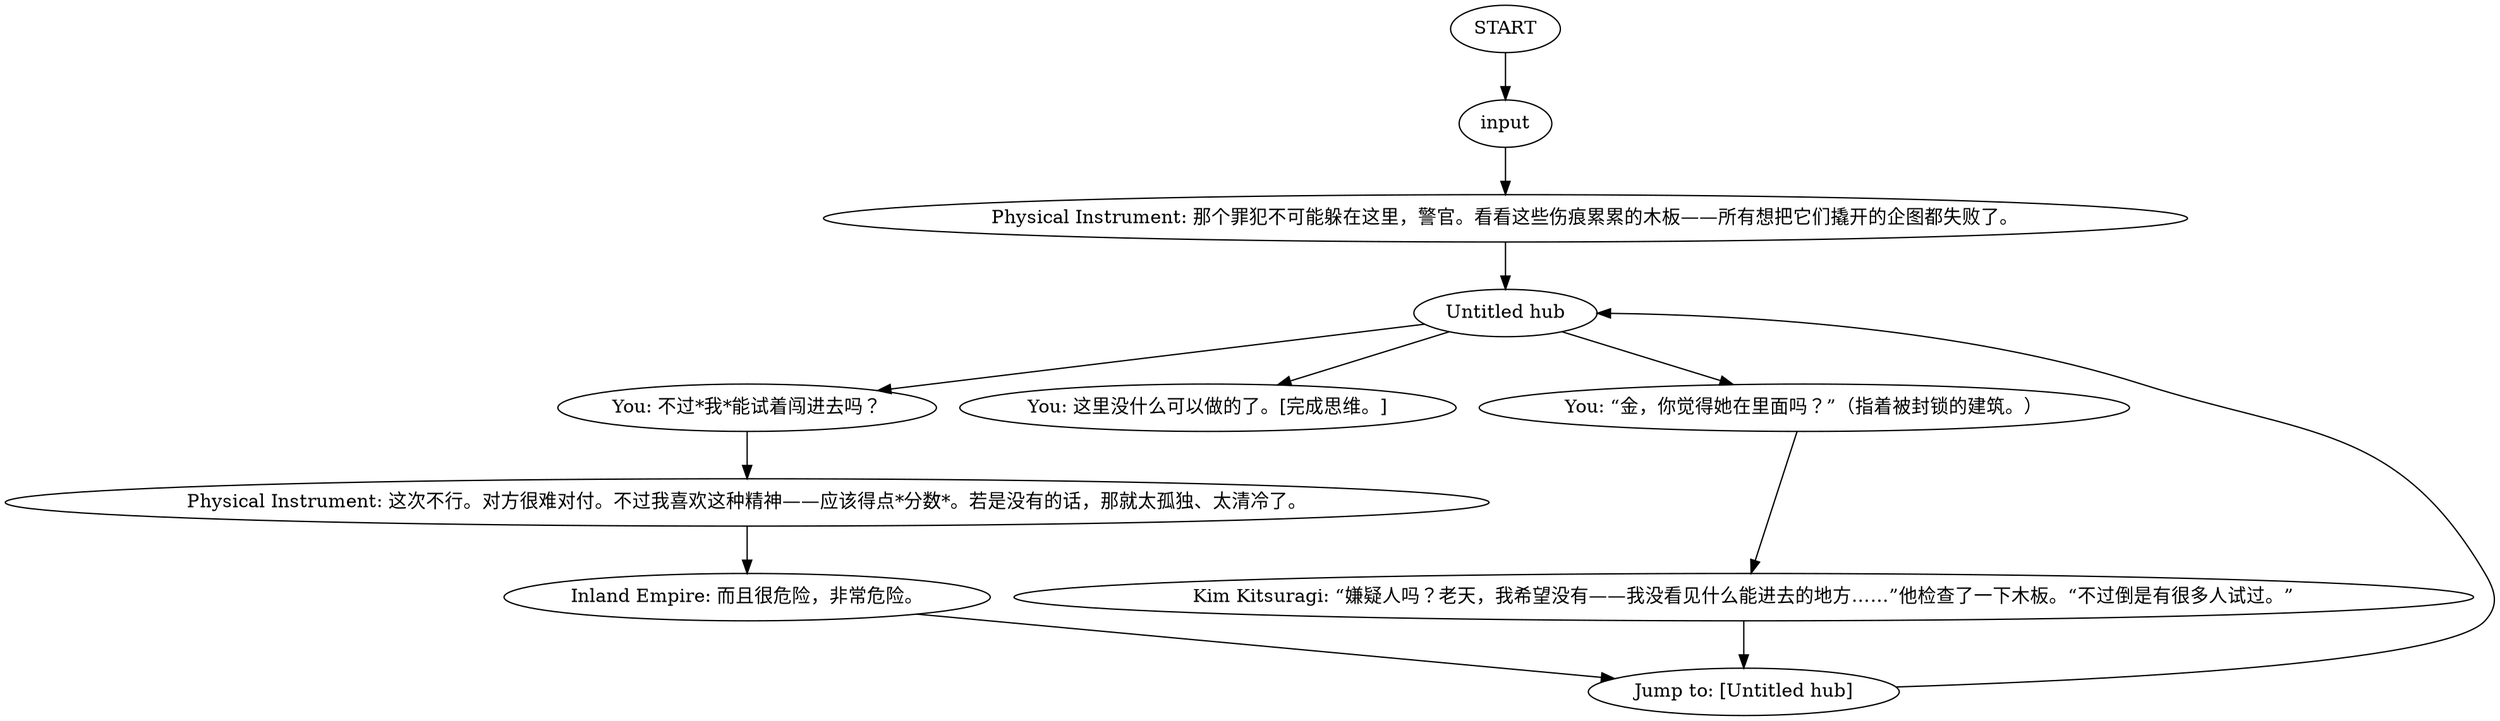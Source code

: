 # COAST ORB / bluedoororb
# Conversation with PhysInt.
# ==================================================
digraph G {
	  0 [label="START"];
	  1 [label="input"];
	  2 [label="You: 不过*我*能试着闯进去吗？"];
	  3 [label="Kim Kitsuragi: “嫌疑人吗？老天，我希望没有——我没看见什么能进去的地方……”他检查了一下木板。“不过倒是有很多人试过。”"];
	  4 [label="You: 这里没什么可以做的了。[完成思维。]"];
	  5 [label="Untitled hub"];
	  6 [label="Physical Instrument: 那个罪犯不可能躲在这里，警官。看看这些伤痕累累的木板——所有想把它们撬开的企图都失败了。"];
	  7 [label="Inland Empire: 而且很危险，非常危险。"];
	  8 [label="Physical Instrument: 这次不行。对方很难对付。不过我喜欢这种精神——应该得点*分数*。若是没有的话，那就太孤独、太清冷了。"];
	  10 [label="You: “金，你觉得她在里面吗？”（指着被封锁的建筑。）"];
	  11 [label="Jump to: [Untitled hub]"];
	  0 -> 1
	  1 -> 6
	  2 -> 8
	  3 -> 11
	  5 -> 2
	  5 -> 10
	  5 -> 4
	  6 -> 5
	  7 -> 11
	  8 -> 7
	  10 -> 3
	  11 -> 5
}

